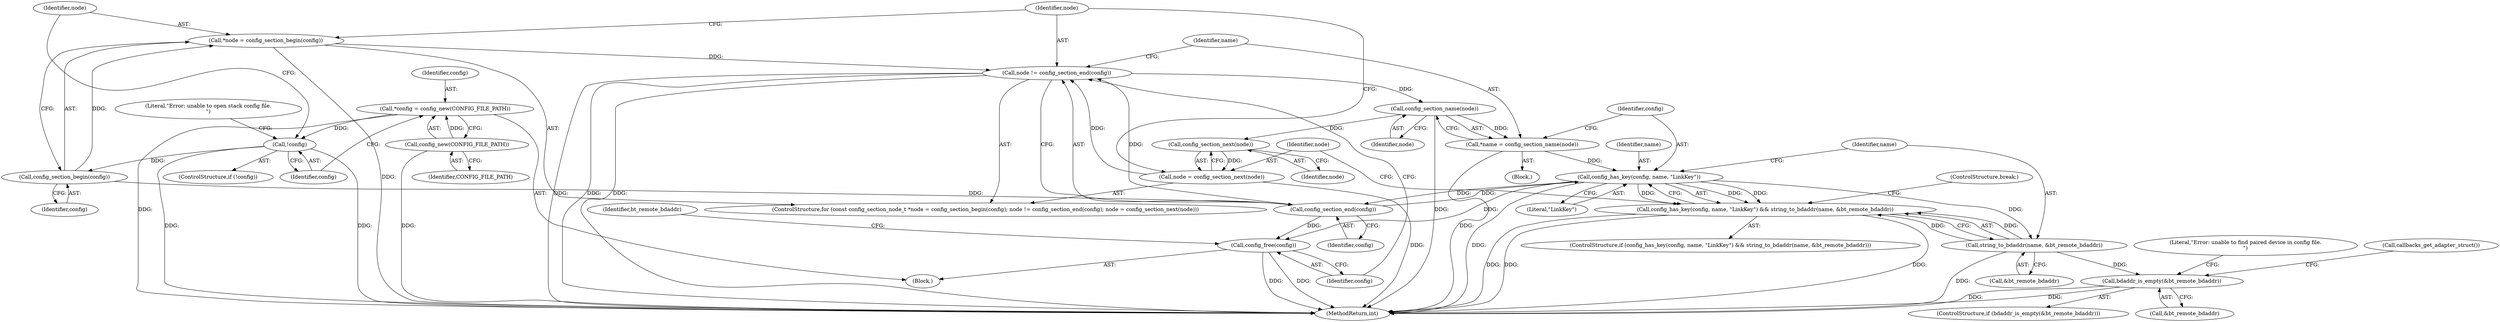 digraph "0_Android_37c88107679d36c419572732b4af6e18bb2f7dce_5@pointer" {
"1000219" [label="(Call,node != config_section_end(config))"];
"1000215" [label="(Call,*node = config_section_begin(config))"];
"1000217" [label="(Call,config_section_begin(config))"];
"1000201" [label="(Call,!config)"];
"1000196" [label="(Call,*config = config_new(CONFIG_FILE_PATH))"];
"1000198" [label="(Call,config_new(CONFIG_FILE_PATH))"];
"1000223" [label="(Call,node = config_section_next(node))"];
"1000225" [label="(Call,config_section_next(node))"];
"1000231" [label="(Call,config_section_name(node))"];
"1000219" [label="(Call,node != config_section_end(config))"];
"1000221" [label="(Call,config_section_end(config))"];
"1000235" [label="(Call,config_has_key(config, name, \"LinkKey\"))"];
"1000229" [label="(Call,*name = config_section_name(node))"];
"1000245" [label="(Call,config_free(config))"];
"1000234" [label="(Call,config_has_key(config, name, \"LinkKey\") && string_to_bdaddr(name, &bt_remote_bdaddr))"];
"1000239" [label="(Call,string_to_bdaddr(name, &bt_remote_bdaddr))"];
"1000248" [label="(Call,bdaddr_is_empty(&bt_remote_bdaddr))"];
"1000246" [label="(Identifier,config)"];
"1000244" [label="(ControlStructure,break;)"];
"1000226" [label="(Identifier,node)"];
"1000249" [label="(Call,&bt_remote_bdaddr)"];
"1000237" [label="(Identifier,name)"];
"1000200" [label="(ControlStructure,if (!config))"];
"1000103" [label="(Block,)"];
"1000235" [label="(Call,config_has_key(config, name, \"LinkKey\"))"];
"1000504" [label="(MethodReturn,int)"];
"1000227" [label="(Block,)"];
"1000253" [label="(Literal,\"Error: unable to find paired device in config file.\n\")"];
"1000223" [label="(Call,node = config_section_next(node))"];
"1000216" [label="(Identifier,node)"];
"1000233" [label="(ControlStructure,if (config_has_key(config, name, \"LinkKey\") && string_to_bdaddr(name, &bt_remote_bdaddr)))"];
"1000219" [label="(Call,node != config_section_end(config))"];
"1000239" [label="(Call,string_to_bdaddr(name, &bt_remote_bdaddr))"];
"1000232" [label="(Identifier,node)"];
"1000240" [label="(Identifier,name)"];
"1000222" [label="(Identifier,config)"];
"1000198" [label="(Call,config_new(CONFIG_FILE_PATH))"];
"1000229" [label="(Call,*name = config_section_name(node))"];
"1000230" [label="(Identifier,name)"];
"1000221" [label="(Call,config_section_end(config))"];
"1000202" [label="(Identifier,config)"];
"1000197" [label="(Identifier,config)"];
"1000220" [label="(Identifier,node)"];
"1000238" [label="(Literal,\"LinkKey\")"];
"1000196" [label="(Call,*config = config_new(CONFIG_FILE_PATH))"];
"1000199" [label="(Identifier,CONFIG_FILE_PATH)"];
"1000225" [label="(Call,config_section_next(node))"];
"1000201" [label="(Call,!config)"];
"1000231" [label="(Call,config_section_name(node))"];
"1000241" [label="(Call,&bt_remote_bdaddr)"];
"1000248" [label="(Call,bdaddr_is_empty(&bt_remote_bdaddr))"];
"1000236" [label="(Identifier,config)"];
"1000247" [label="(ControlStructure,if (bdaddr_is_empty(&bt_remote_bdaddr)))"];
"1000217" [label="(Call,config_section_begin(config))"];
"1000234" [label="(Call,config_has_key(config, name, \"LinkKey\") && string_to_bdaddr(name, &bt_remote_bdaddr))"];
"1000224" [label="(Identifier,node)"];
"1000264" [label="(Call,callbacks_get_adapter_struct())"];
"1000250" [label="(Identifier,bt_remote_bdaddr)"];
"1000245" [label="(Call,config_free(config))"];
"1000218" [label="(Identifier,config)"];
"1000213" [label="(ControlStructure,for (const config_section_node_t *node = config_section_begin(config); node != config_section_end(config); node = config_section_next(node)))"];
"1000205" [label="(Literal,\"Error: unable to open stack config file.\n\")"];
"1000215" [label="(Call,*node = config_section_begin(config))"];
"1000219" -> "1000213"  [label="AST: "];
"1000219" -> "1000221"  [label="CFG: "];
"1000220" -> "1000219"  [label="AST: "];
"1000221" -> "1000219"  [label="AST: "];
"1000230" -> "1000219"  [label="CFG: "];
"1000246" -> "1000219"  [label="CFG: "];
"1000219" -> "1000504"  [label="DDG: "];
"1000219" -> "1000504"  [label="DDG: "];
"1000219" -> "1000504"  [label="DDG: "];
"1000215" -> "1000219"  [label="DDG: "];
"1000223" -> "1000219"  [label="DDG: "];
"1000221" -> "1000219"  [label="DDG: "];
"1000219" -> "1000231"  [label="DDG: "];
"1000215" -> "1000213"  [label="AST: "];
"1000215" -> "1000217"  [label="CFG: "];
"1000216" -> "1000215"  [label="AST: "];
"1000217" -> "1000215"  [label="AST: "];
"1000220" -> "1000215"  [label="CFG: "];
"1000215" -> "1000504"  [label="DDG: "];
"1000217" -> "1000215"  [label="DDG: "];
"1000217" -> "1000218"  [label="CFG: "];
"1000218" -> "1000217"  [label="AST: "];
"1000201" -> "1000217"  [label="DDG: "];
"1000217" -> "1000221"  [label="DDG: "];
"1000201" -> "1000200"  [label="AST: "];
"1000201" -> "1000202"  [label="CFG: "];
"1000202" -> "1000201"  [label="AST: "];
"1000205" -> "1000201"  [label="CFG: "];
"1000216" -> "1000201"  [label="CFG: "];
"1000201" -> "1000504"  [label="DDG: "];
"1000201" -> "1000504"  [label="DDG: "];
"1000196" -> "1000201"  [label="DDG: "];
"1000196" -> "1000103"  [label="AST: "];
"1000196" -> "1000198"  [label="CFG: "];
"1000197" -> "1000196"  [label="AST: "];
"1000198" -> "1000196"  [label="AST: "];
"1000202" -> "1000196"  [label="CFG: "];
"1000196" -> "1000504"  [label="DDG: "];
"1000198" -> "1000196"  [label="DDG: "];
"1000198" -> "1000199"  [label="CFG: "];
"1000199" -> "1000198"  [label="AST: "];
"1000198" -> "1000504"  [label="DDG: "];
"1000223" -> "1000213"  [label="AST: "];
"1000223" -> "1000225"  [label="CFG: "];
"1000224" -> "1000223"  [label="AST: "];
"1000225" -> "1000223"  [label="AST: "];
"1000220" -> "1000223"  [label="CFG: "];
"1000223" -> "1000504"  [label="DDG: "];
"1000225" -> "1000223"  [label="DDG: "];
"1000225" -> "1000226"  [label="CFG: "];
"1000226" -> "1000225"  [label="AST: "];
"1000231" -> "1000225"  [label="DDG: "];
"1000231" -> "1000229"  [label="AST: "];
"1000231" -> "1000232"  [label="CFG: "];
"1000232" -> "1000231"  [label="AST: "];
"1000229" -> "1000231"  [label="CFG: "];
"1000231" -> "1000504"  [label="DDG: "];
"1000231" -> "1000229"  [label="DDG: "];
"1000221" -> "1000222"  [label="CFG: "];
"1000222" -> "1000221"  [label="AST: "];
"1000235" -> "1000221"  [label="DDG: "];
"1000221" -> "1000235"  [label="DDG: "];
"1000221" -> "1000245"  [label="DDG: "];
"1000235" -> "1000234"  [label="AST: "];
"1000235" -> "1000238"  [label="CFG: "];
"1000236" -> "1000235"  [label="AST: "];
"1000237" -> "1000235"  [label="AST: "];
"1000238" -> "1000235"  [label="AST: "];
"1000240" -> "1000235"  [label="CFG: "];
"1000234" -> "1000235"  [label="CFG: "];
"1000235" -> "1000504"  [label="DDG: "];
"1000235" -> "1000234"  [label="DDG: "];
"1000235" -> "1000234"  [label="DDG: "];
"1000235" -> "1000234"  [label="DDG: "];
"1000229" -> "1000235"  [label="DDG: "];
"1000235" -> "1000239"  [label="DDG: "];
"1000235" -> "1000245"  [label="DDG: "];
"1000229" -> "1000227"  [label="AST: "];
"1000230" -> "1000229"  [label="AST: "];
"1000236" -> "1000229"  [label="CFG: "];
"1000229" -> "1000504"  [label="DDG: "];
"1000245" -> "1000103"  [label="AST: "];
"1000245" -> "1000246"  [label="CFG: "];
"1000246" -> "1000245"  [label="AST: "];
"1000250" -> "1000245"  [label="CFG: "];
"1000245" -> "1000504"  [label="DDG: "];
"1000245" -> "1000504"  [label="DDG: "];
"1000234" -> "1000233"  [label="AST: "];
"1000234" -> "1000239"  [label="CFG: "];
"1000239" -> "1000234"  [label="AST: "];
"1000244" -> "1000234"  [label="CFG: "];
"1000224" -> "1000234"  [label="CFG: "];
"1000234" -> "1000504"  [label="DDG: "];
"1000234" -> "1000504"  [label="DDG: "];
"1000234" -> "1000504"  [label="DDG: "];
"1000239" -> "1000234"  [label="DDG: "];
"1000239" -> "1000234"  [label="DDG: "];
"1000239" -> "1000241"  [label="CFG: "];
"1000240" -> "1000239"  [label="AST: "];
"1000241" -> "1000239"  [label="AST: "];
"1000239" -> "1000504"  [label="DDG: "];
"1000239" -> "1000248"  [label="DDG: "];
"1000248" -> "1000247"  [label="AST: "];
"1000248" -> "1000249"  [label="CFG: "];
"1000249" -> "1000248"  [label="AST: "];
"1000253" -> "1000248"  [label="CFG: "];
"1000264" -> "1000248"  [label="CFG: "];
"1000248" -> "1000504"  [label="DDG: "];
"1000248" -> "1000504"  [label="DDG: "];
}

